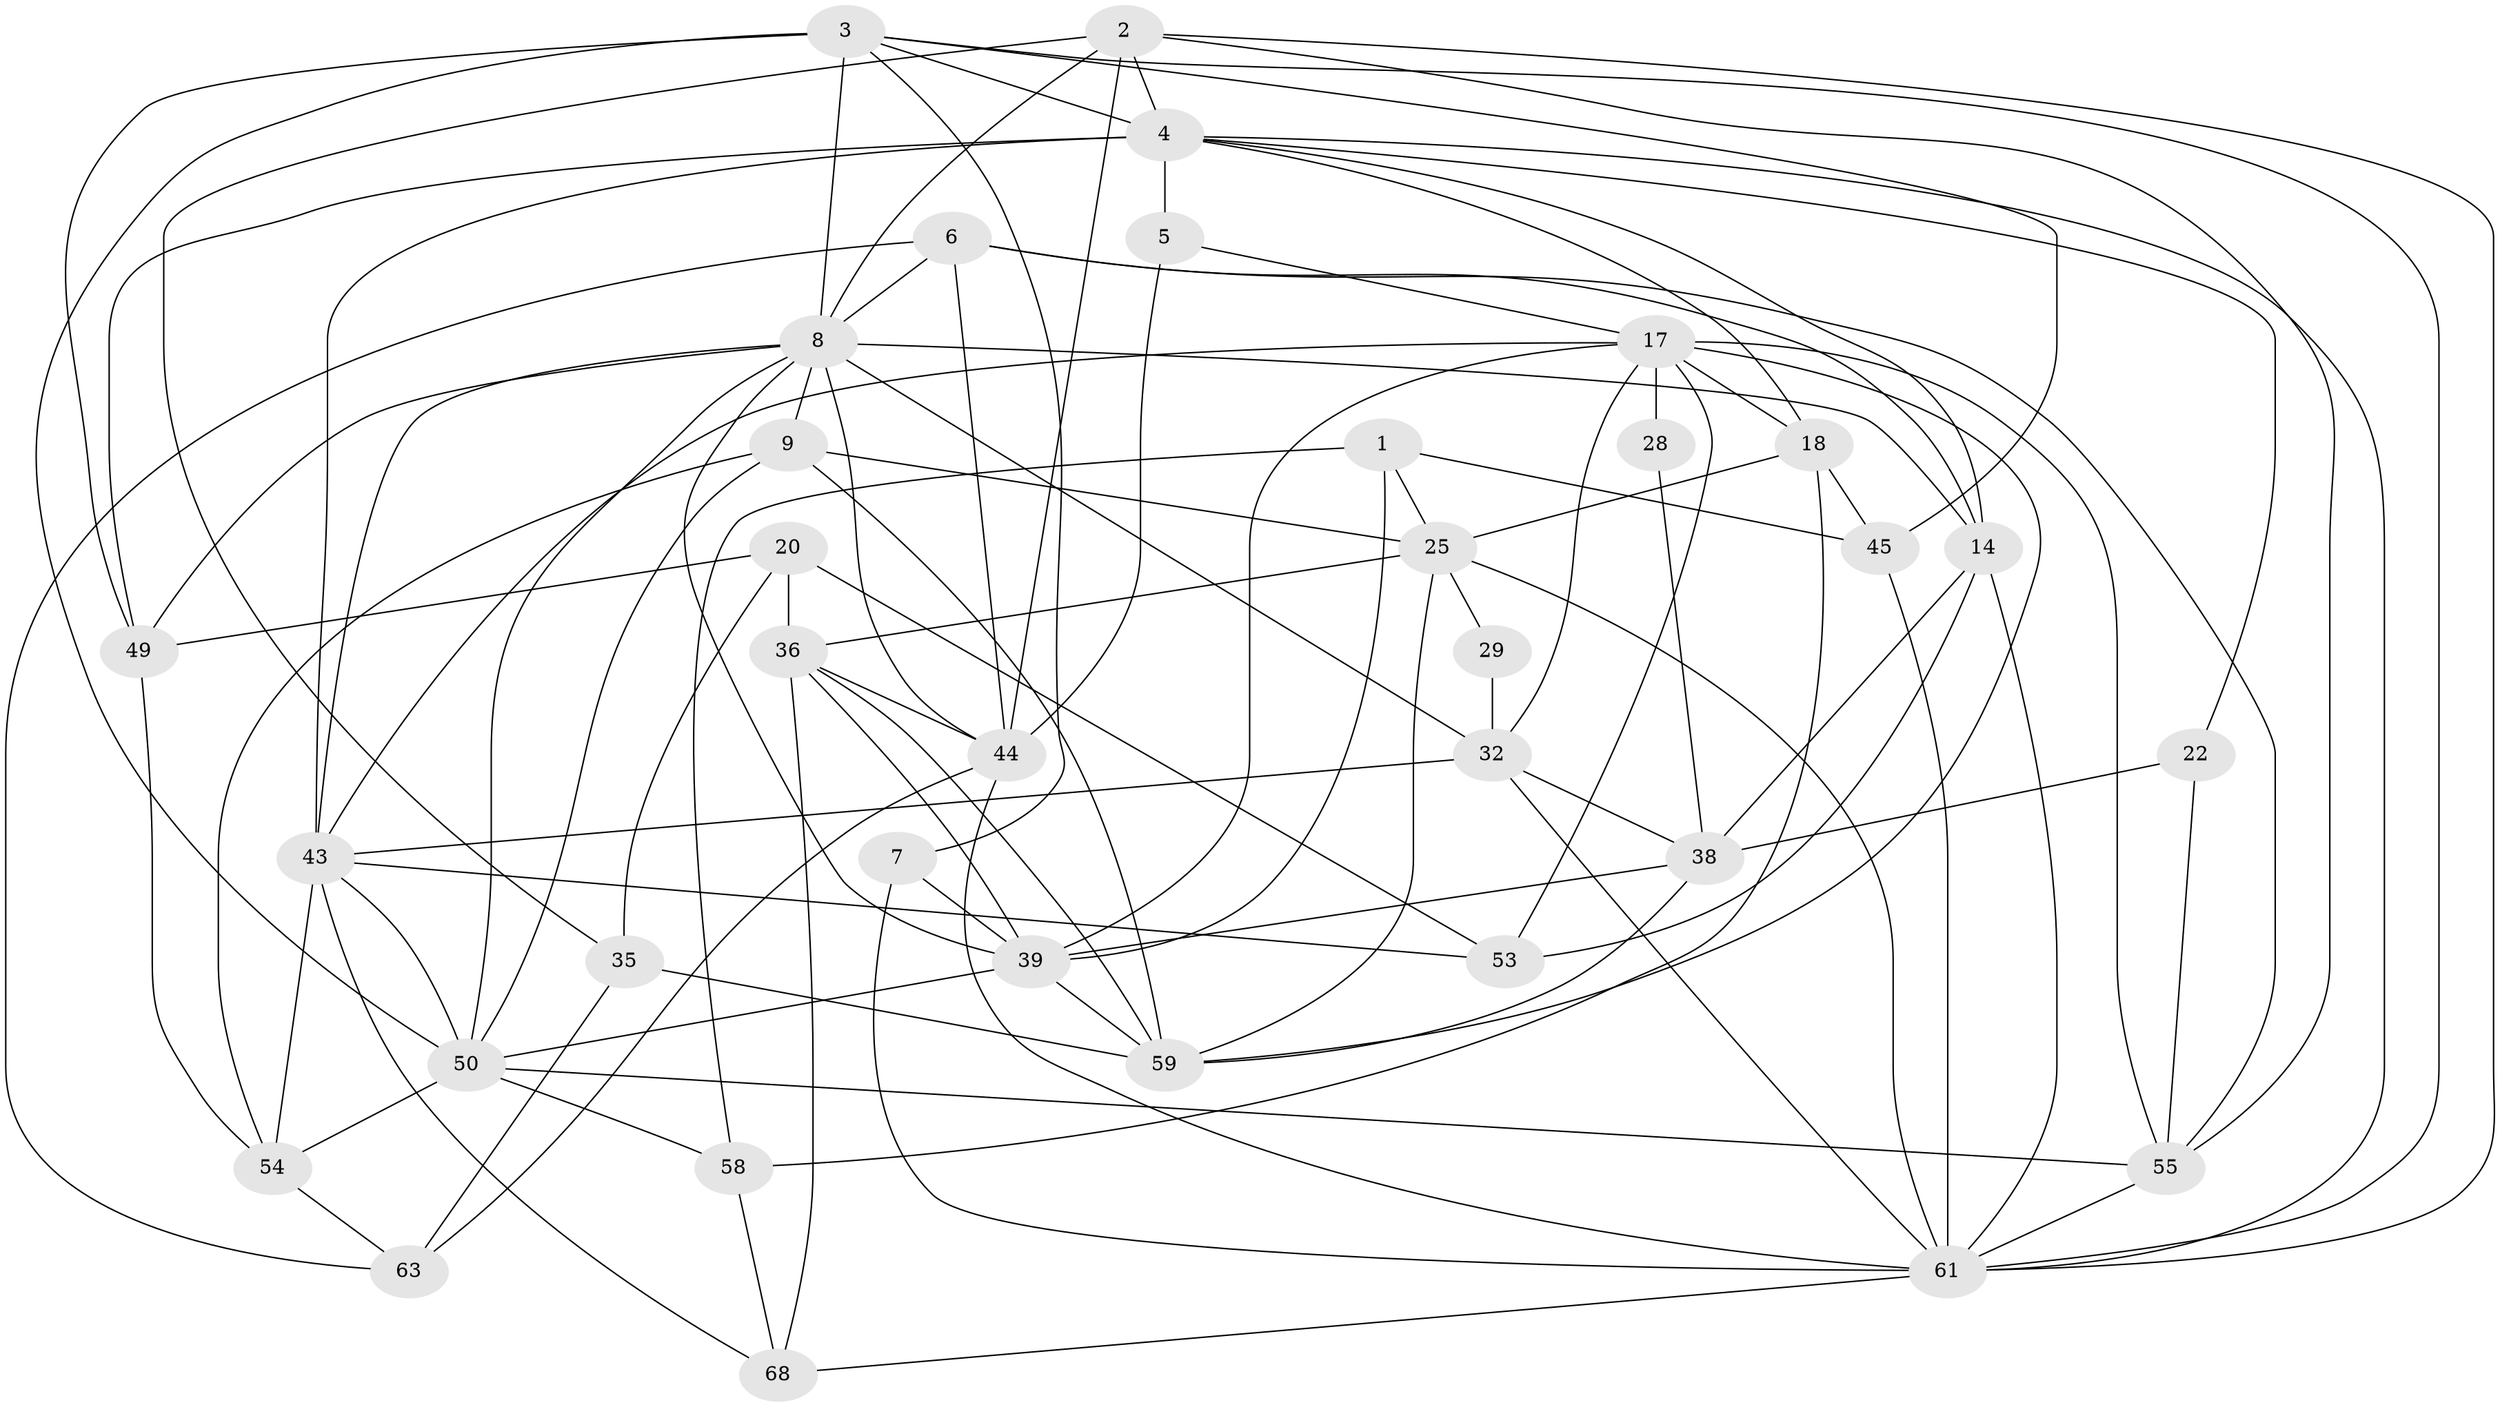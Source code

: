 // original degree distribution, {3: 0.2714285714285714, 4: 0.32857142857142857, 2: 0.11428571428571428, 7: 0.05714285714285714, 5: 0.12857142857142856, 6: 0.1}
// Generated by graph-tools (version 1.1) at 2025/14/03/09/25 04:14:48]
// undirected, 35 vertices, 99 edges
graph export_dot {
graph [start="1"]
  node [color=gray90,style=filled];
  1 [super="+27"];
  2 [super="+37+42"];
  3 [super="+10"];
  4 [super="+13+66"];
  5;
  6 [super="+34"];
  7;
  8 [super="+15+12+26"];
  9 [super="+62"];
  14 [super="+24"];
  17 [super="+23+19"];
  18 [super="+21"];
  20 [super="+47"];
  22;
  25;
  28;
  29;
  32 [super="+33"];
  35 [super="+40"];
  36 [super="+65"];
  38 [super="+48"];
  39 [super="+46"];
  43 [super="+52"];
  44;
  45;
  49 [super="+56"];
  50 [super="+51+64"];
  53;
  54;
  55;
  58;
  59 [super="+67"];
  61 [super="+70+69"];
  63;
  68;
  1 -- 25;
  1 -- 39 [weight=2];
  1 -- 58;
  1 -- 45;
  2 -- 8;
  2 -- 44;
  2 -- 61;
  2 -- 55;
  2 -- 35;
  2 -- 4;
  3 -- 8 [weight=2];
  3 -- 49;
  3 -- 7;
  3 -- 45;
  3 -- 50;
  3 -- 4;
  3 -- 61;
  4 -- 5;
  4 -- 43 [weight=2];
  4 -- 14;
  4 -- 18;
  4 -- 61;
  4 -- 49;
  4 -- 22;
  5 -- 44;
  5 -- 17;
  6 -- 44;
  6 -- 14;
  6 -- 8;
  6 -- 63;
  6 -- 55;
  7 -- 39;
  7 -- 61;
  8 -- 32;
  8 -- 9;
  8 -- 43;
  8 -- 44;
  8 -- 39;
  8 -- 50;
  8 -- 14;
  8 -- 49;
  9 -- 50;
  9 -- 59;
  9 -- 54;
  9 -- 25;
  14 -- 53;
  14 -- 61;
  14 -- 38;
  17 -- 53;
  17 -- 32;
  17 -- 55;
  17 -- 59;
  17 -- 43;
  17 -- 28 [weight=2];
  17 -- 18;
  17 -- 39;
  18 -- 25;
  18 -- 45;
  18 -- 58;
  20 -- 36;
  20 -- 35;
  20 -- 53;
  20 -- 49 [weight=2];
  22 -- 55;
  22 -- 38;
  25 -- 36;
  25 -- 29;
  25 -- 59;
  25 -- 61;
  28 -- 38;
  29 -- 32;
  32 -- 43;
  32 -- 61;
  32 -- 38;
  35 -- 59;
  35 -- 63;
  36 -- 59;
  36 -- 44;
  36 -- 68;
  36 -- 39;
  38 -- 59;
  38 -- 39;
  39 -- 59;
  39 -- 50;
  43 -- 54;
  43 -- 50;
  43 -- 68;
  43 -- 53;
  44 -- 63;
  44 -- 61;
  45 -- 61;
  49 -- 54;
  50 -- 58;
  50 -- 54;
  50 -- 55;
  54 -- 63;
  55 -- 61;
  58 -- 68;
  61 -- 68;
}
